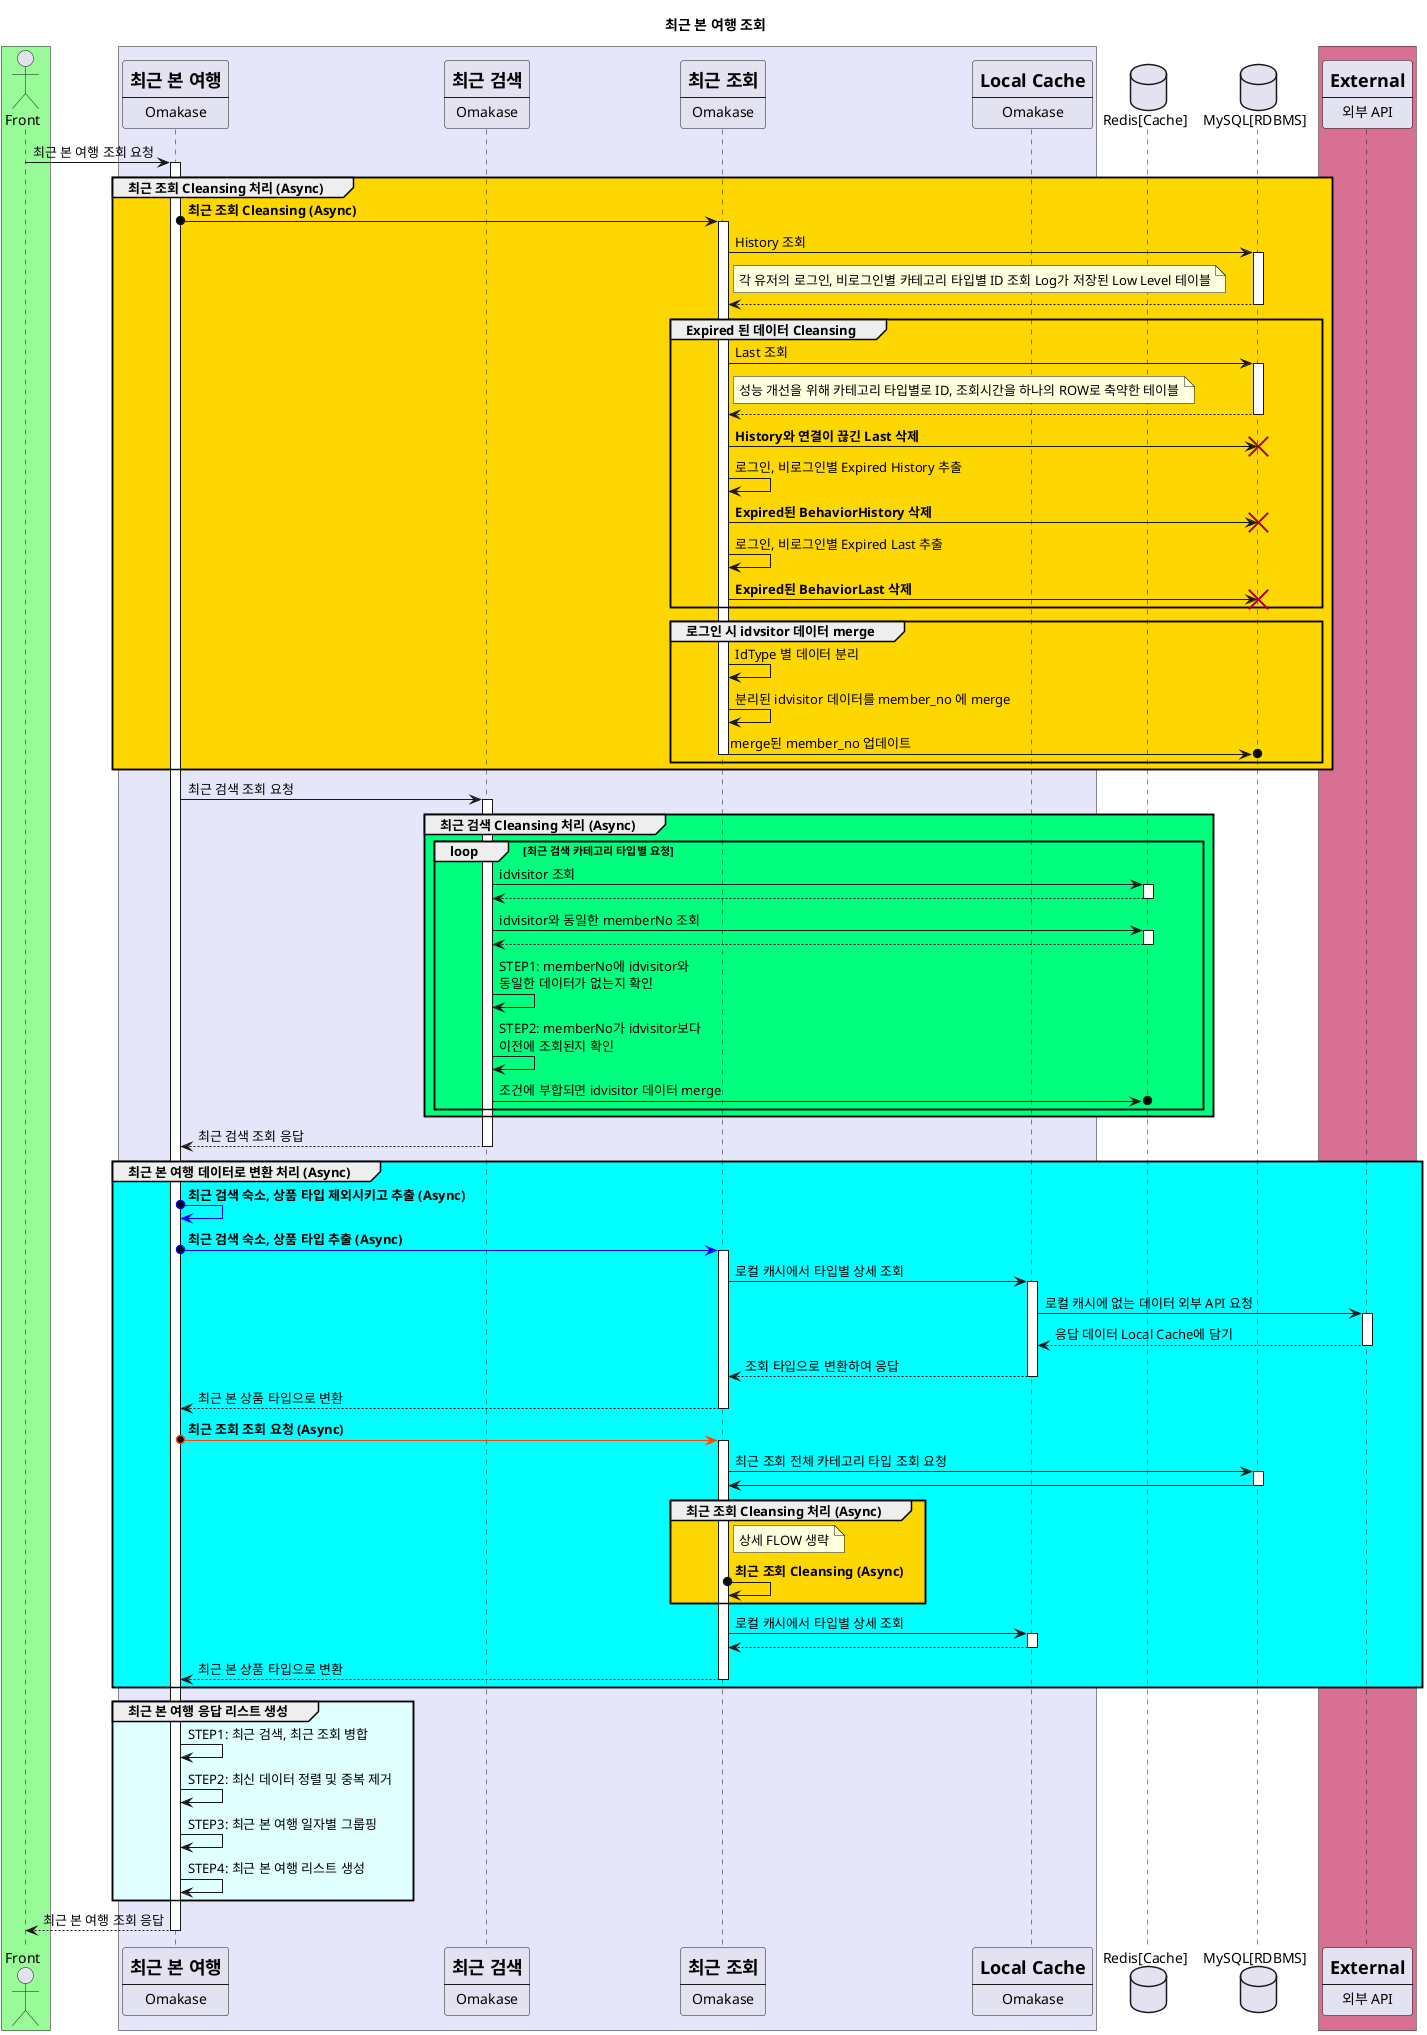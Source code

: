 @startuml

title **최근 본 여행 조회**

box #PaleGreen
actor Front
end box
box #Lavender
participant RVT [
    =최근 본 여행
    ----
    Omakase
]
participant RS [
    =최근 검색
    ----
    Omakase
]
participant RV [
    =최근 조회
    ----
    Omakase
]
participant LC [
    =Local Cache
    ----
    Omakase
]
end box
database "Redis[Cache]" as Redis
database "MySQL[RDBMS]" as MySQL
box #PaleVioletRed
participant External [
    =External
    ----
    외부 API
]
end box

Front -> RVT++ : 최근 본 여행 조회 요청

group #gold 최근 조회 Cleansing 처리 (Async)
    RVT o-> RV++: **최근 조회 Cleansing (Async)**
    RV -> MySQL++: History 조회
    note Right RV: 각 유저의 로그인, 비로그인별 카테고리 타입별 ID 조회 Log가 저장된 Low Level 테이블
    RV <-- MySQL--
    group Expired 된 데이터 Cleansing
        RV -> MySQL++: Last 조회
        note Right RV: 성능 개선을 위해 카테고리 타입별로 ID, 조회시간을 하나의 ROW로 축약한 테이블
        RV <-- MySQL--
        RV -> MySQL!!: **History와 연결이 끊긴 Last 삭제**
        RV -> RV: 로그인, 비로그인별 Expired History 추출
        RV -> MySQL!!: **Expired된 BehaviorHistory 삭제**
        RV -> RV: 로그인, 비로그인별 Expired Last 추출
        RV -> MySQL!!: **Expired된 BehaviorLast 삭제**
    end
    group 로그인 시 idvsitor 데이터 merge
        RV -> RV: IdType 별 데이터 분리
        RV -> RV: 분리된 idvisitor 데이터를 member_no 에 merge
        RV ->o MySQL--: merge된 member_no 업데이트
    end
end

RVT -> RS++: 최근 검색 조회 요청
group #SpringGreen 최근 검색 Cleansing 처리 (Async)
    loop 최근 검색 카테고리 타입별 요청
        RS -> Redis++: idvisitor 조회
        RS <-- Redis--
        RS -> Redis++: idvisitor와 동일한 memberNo 조회
        RS <-- Redis--
        RS -> RS: STEP1: memberNo에 idvisitor와\n동일한 데이터가 없는지 확인
        RS -> RS: STEP2: memberNo가 idvisitor보다\n이전에 조회된지 확인
        RS ->o Redis: 조건에 부합되면 idvisitor 데이터 merge
    end
end
RVT <-- RS--: 최근 검색 조회 응답

group #cyan 최근 본 여행 데이터로 변환 처리 (Async)
    RVT o[#blue]-> RVT: **최근 검색 숙소, 상품 타입 제외시키고 추출 (Async)**
    RVT o[#blue]-> RV++: **최근 검색 숙소, 상품 타입 추출 (Async)**
    RV -> LC++: 로컬 캐시에서 타입별 상세 조회
    LC -> External++: 로컬 캐시에 없는 데이터 외부 API 요청
    LC <-- External--: 응답 데이터 Local Cache에 담기
    RV <--LC--: 조회 타입으로 변환하여 응답
    RVT <-- RV--: 최근 본 상품 타입으로 변환
    RVT o[#OrangeRed]-> RV++: **최근 조회 조회 요청 (Async)**
    RV -> MySQL++: 최근 조회 전체 카테고리 타입 조회 요청
    RV <- MySQL--
    group #gold 최근 조회 Cleansing 처리 (Async)
        note right RV: 상세 FLOW 생략
        RV o-> RV: **최근 조회 Cleansing (Async)**
    end
    RV -> LC++: 로컬 캐시에서 타입별 상세 조회
    RV <-- LC--
    RVT <-- RV--: 최근 본 상품 타입으로 변환 
end

group #LightCyan 최근 본 여행 응답 리스트 생성
    RVT -> RVT: STEP1: 최근 검색, 최근 조회 병합
    RVT -> RVT: STEP2: 최신 데이터 정렬 및 중복 제거
    RVT -> RVT: STEP3: 최근 본 여행 일자별 그룹핑
    RVT -> RVT: STEP4: 최근 본 여행 리스트 생성
end

Front <-- RVT--: 최근 본 여행 조회 응답

@enduml